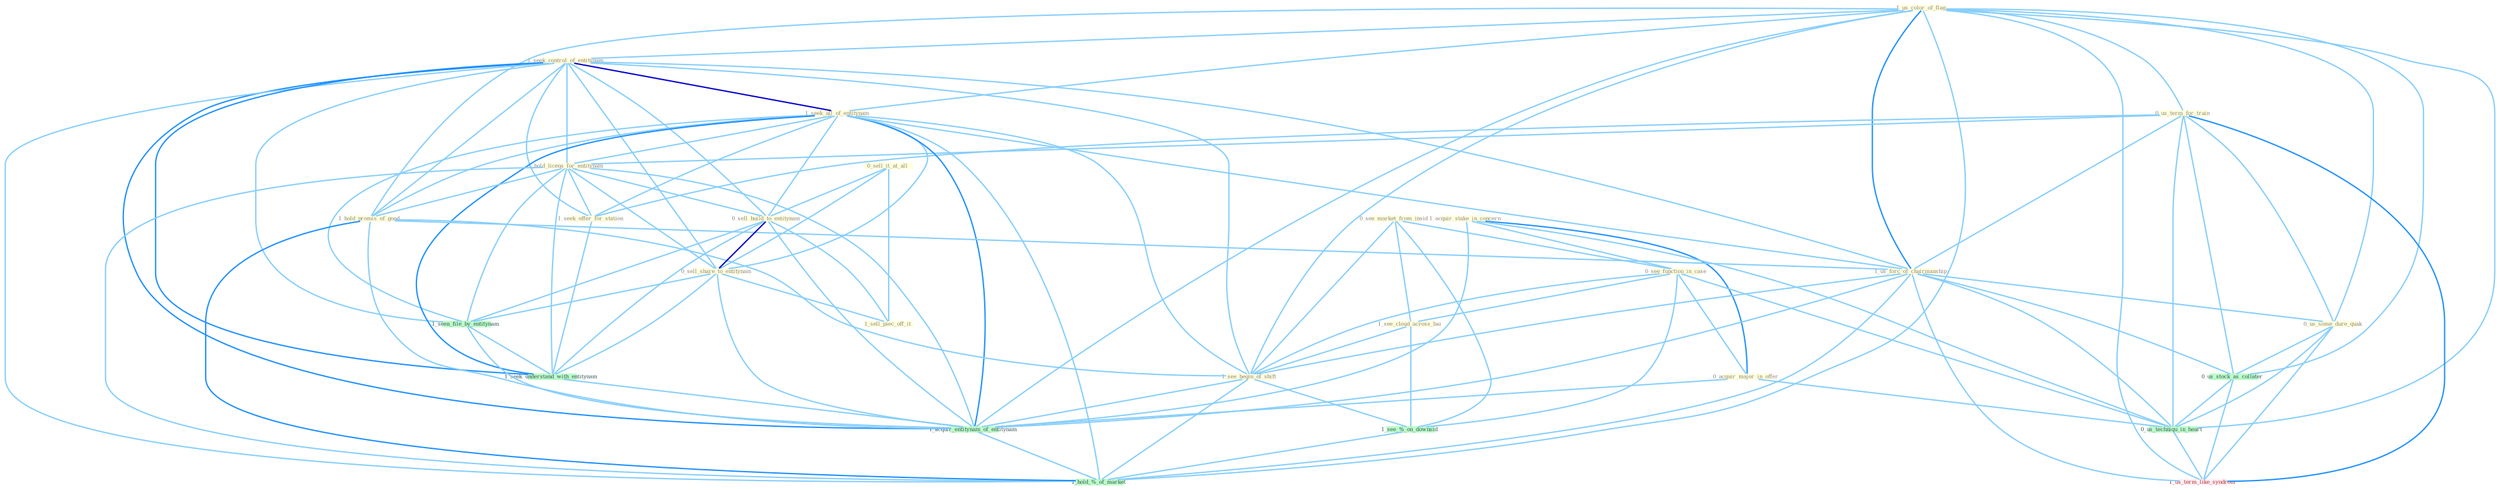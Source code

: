 Graph G{ 
    node
    [shape=polygon,style=filled,width=.5,height=.06,color="#BDFCC9",fixedsize=true,fontsize=4,
    fontcolor="#2f4f4f"];
    {node
    [color="#ffffe0", fontcolor="#8b7d6b"] "1_us_color_of_flag " "1_seek_control_of_entitynam " "0_us_term_for_train " "0_see_market_from_insid " "1_seek_all_of_entitynam " "1_acquir_stake_in_concern " "1_hold_licens_for_entitynam " "0_see_function_in_case " "1_seek_offer_for_station " "1_hold_promis_of_good " "1_see_cloud_across_bai " "1_us_forc_of_chairmanship " "1_see_begin_of_shift " "0_acquir_major_in_offer " "0_sell_it_at_all " "0_sell_build_to_entitynam " "0_sell_share_to_entitynam " "1_sell_piec_off_it " "0_us_some_dure_quak "}
{node [color="#fff0f5", fontcolor="#b22222"] "1_us_term_like_syndrom "}
edge [color="#B0E2FF"];

	"1_us_color_of_flag " -- "1_seek_control_of_entitynam " [w="1", color="#87cefa" ];
	"1_us_color_of_flag " -- "0_us_term_for_train " [w="1", color="#87cefa" ];
	"1_us_color_of_flag " -- "1_seek_all_of_entitynam " [w="1", color="#87cefa" ];
	"1_us_color_of_flag " -- "1_hold_promis_of_good " [w="1", color="#87cefa" ];
	"1_us_color_of_flag " -- "1_us_forc_of_chairmanship " [w="2", color="#1e90ff" , len=0.8];
	"1_us_color_of_flag " -- "1_see_begin_of_shift " [w="1", color="#87cefa" ];
	"1_us_color_of_flag " -- "0_us_some_dure_quak " [w="1", color="#87cefa" ];
	"1_us_color_of_flag " -- "0_us_stock_as_collater " [w="1", color="#87cefa" ];
	"1_us_color_of_flag " -- "1_acquir_entitynam_of_entitynam " [w="1", color="#87cefa" ];
	"1_us_color_of_flag " -- "0_us_techniqu_in_heart " [w="1", color="#87cefa" ];
	"1_us_color_of_flag " -- "1_us_term_like_syndrom " [w="1", color="#87cefa" ];
	"1_us_color_of_flag " -- "1_hold_%_of_market " [w="1", color="#87cefa" ];
	"1_seek_control_of_entitynam " -- "1_seek_all_of_entitynam " [w="3", color="#0000cd" , len=0.6];
	"1_seek_control_of_entitynam " -- "1_hold_licens_for_entitynam " [w="1", color="#87cefa" ];
	"1_seek_control_of_entitynam " -- "1_seek_offer_for_station " [w="1", color="#87cefa" ];
	"1_seek_control_of_entitynam " -- "1_hold_promis_of_good " [w="1", color="#87cefa" ];
	"1_seek_control_of_entitynam " -- "1_us_forc_of_chairmanship " [w="1", color="#87cefa" ];
	"1_seek_control_of_entitynam " -- "1_see_begin_of_shift " [w="1", color="#87cefa" ];
	"1_seek_control_of_entitynam " -- "0_sell_build_to_entitynam " [w="1", color="#87cefa" ];
	"1_seek_control_of_entitynam " -- "0_sell_share_to_entitynam " [w="1", color="#87cefa" ];
	"1_seek_control_of_entitynam " -- "1_seen_file_by_entitynam " [w="1", color="#87cefa" ];
	"1_seek_control_of_entitynam " -- "1_seek_understand_with_entitynam " [w="2", color="#1e90ff" , len=0.8];
	"1_seek_control_of_entitynam " -- "1_acquir_entitynam_of_entitynam " [w="2", color="#1e90ff" , len=0.8];
	"1_seek_control_of_entitynam " -- "1_hold_%_of_market " [w="1", color="#87cefa" ];
	"0_us_term_for_train " -- "1_hold_licens_for_entitynam " [w="1", color="#87cefa" ];
	"0_us_term_for_train " -- "1_seek_offer_for_station " [w="1", color="#87cefa" ];
	"0_us_term_for_train " -- "1_us_forc_of_chairmanship " [w="1", color="#87cefa" ];
	"0_us_term_for_train " -- "0_us_some_dure_quak " [w="1", color="#87cefa" ];
	"0_us_term_for_train " -- "0_us_stock_as_collater " [w="1", color="#87cefa" ];
	"0_us_term_for_train " -- "0_us_techniqu_in_heart " [w="1", color="#87cefa" ];
	"0_us_term_for_train " -- "1_us_term_like_syndrom " [w="2", color="#1e90ff" , len=0.8];
	"0_see_market_from_insid " -- "0_see_function_in_case " [w="1", color="#87cefa" ];
	"0_see_market_from_insid " -- "1_see_cloud_across_bai " [w="1", color="#87cefa" ];
	"0_see_market_from_insid " -- "1_see_begin_of_shift " [w="1", color="#87cefa" ];
	"0_see_market_from_insid " -- "1_see_%_on_downsid " [w="1", color="#87cefa" ];
	"1_seek_all_of_entitynam " -- "1_hold_licens_for_entitynam " [w="1", color="#87cefa" ];
	"1_seek_all_of_entitynam " -- "1_seek_offer_for_station " [w="1", color="#87cefa" ];
	"1_seek_all_of_entitynam " -- "1_hold_promis_of_good " [w="1", color="#87cefa" ];
	"1_seek_all_of_entitynam " -- "1_us_forc_of_chairmanship " [w="1", color="#87cefa" ];
	"1_seek_all_of_entitynam " -- "1_see_begin_of_shift " [w="1", color="#87cefa" ];
	"1_seek_all_of_entitynam " -- "0_sell_build_to_entitynam " [w="1", color="#87cefa" ];
	"1_seek_all_of_entitynam " -- "0_sell_share_to_entitynam " [w="1", color="#87cefa" ];
	"1_seek_all_of_entitynam " -- "1_seen_file_by_entitynam " [w="1", color="#87cefa" ];
	"1_seek_all_of_entitynam " -- "1_seek_understand_with_entitynam " [w="2", color="#1e90ff" , len=0.8];
	"1_seek_all_of_entitynam " -- "1_acquir_entitynam_of_entitynam " [w="2", color="#1e90ff" , len=0.8];
	"1_seek_all_of_entitynam " -- "1_hold_%_of_market " [w="1", color="#87cefa" ];
	"1_acquir_stake_in_concern " -- "0_see_function_in_case " [w="1", color="#87cefa" ];
	"1_acquir_stake_in_concern " -- "0_acquir_major_in_offer " [w="2", color="#1e90ff" , len=0.8];
	"1_acquir_stake_in_concern " -- "1_acquir_entitynam_of_entitynam " [w="1", color="#87cefa" ];
	"1_acquir_stake_in_concern " -- "0_us_techniqu_in_heart " [w="1", color="#87cefa" ];
	"1_hold_licens_for_entitynam " -- "1_seek_offer_for_station " [w="1", color="#87cefa" ];
	"1_hold_licens_for_entitynam " -- "1_hold_promis_of_good " [w="1", color="#87cefa" ];
	"1_hold_licens_for_entitynam " -- "0_sell_build_to_entitynam " [w="1", color="#87cefa" ];
	"1_hold_licens_for_entitynam " -- "0_sell_share_to_entitynam " [w="1", color="#87cefa" ];
	"1_hold_licens_for_entitynam " -- "1_seen_file_by_entitynam " [w="1", color="#87cefa" ];
	"1_hold_licens_for_entitynam " -- "1_seek_understand_with_entitynam " [w="1", color="#87cefa" ];
	"1_hold_licens_for_entitynam " -- "1_acquir_entitynam_of_entitynam " [w="1", color="#87cefa" ];
	"1_hold_licens_for_entitynam " -- "1_hold_%_of_market " [w="1", color="#87cefa" ];
	"0_see_function_in_case " -- "1_see_cloud_across_bai " [w="1", color="#87cefa" ];
	"0_see_function_in_case " -- "1_see_begin_of_shift " [w="1", color="#87cefa" ];
	"0_see_function_in_case " -- "0_acquir_major_in_offer " [w="1", color="#87cefa" ];
	"0_see_function_in_case " -- "0_us_techniqu_in_heart " [w="1", color="#87cefa" ];
	"0_see_function_in_case " -- "1_see_%_on_downsid " [w="1", color="#87cefa" ];
	"1_seek_offer_for_station " -- "1_seek_understand_with_entitynam " [w="1", color="#87cefa" ];
	"1_hold_promis_of_good " -- "1_us_forc_of_chairmanship " [w="1", color="#87cefa" ];
	"1_hold_promis_of_good " -- "1_see_begin_of_shift " [w="1", color="#87cefa" ];
	"1_hold_promis_of_good " -- "1_acquir_entitynam_of_entitynam " [w="1", color="#87cefa" ];
	"1_hold_promis_of_good " -- "1_hold_%_of_market " [w="2", color="#1e90ff" , len=0.8];
	"1_see_cloud_across_bai " -- "1_see_begin_of_shift " [w="1", color="#87cefa" ];
	"1_see_cloud_across_bai " -- "1_see_%_on_downsid " [w="1", color="#87cefa" ];
	"1_us_forc_of_chairmanship " -- "1_see_begin_of_shift " [w="1", color="#87cefa" ];
	"1_us_forc_of_chairmanship " -- "0_us_some_dure_quak " [w="1", color="#87cefa" ];
	"1_us_forc_of_chairmanship " -- "0_us_stock_as_collater " [w="1", color="#87cefa" ];
	"1_us_forc_of_chairmanship " -- "1_acquir_entitynam_of_entitynam " [w="1", color="#87cefa" ];
	"1_us_forc_of_chairmanship " -- "0_us_techniqu_in_heart " [w="1", color="#87cefa" ];
	"1_us_forc_of_chairmanship " -- "1_us_term_like_syndrom " [w="1", color="#87cefa" ];
	"1_us_forc_of_chairmanship " -- "1_hold_%_of_market " [w="1", color="#87cefa" ];
	"1_see_begin_of_shift " -- "1_acquir_entitynam_of_entitynam " [w="1", color="#87cefa" ];
	"1_see_begin_of_shift " -- "1_see_%_on_downsid " [w="1", color="#87cefa" ];
	"1_see_begin_of_shift " -- "1_hold_%_of_market " [w="1", color="#87cefa" ];
	"0_acquir_major_in_offer " -- "1_acquir_entitynam_of_entitynam " [w="1", color="#87cefa" ];
	"0_acquir_major_in_offer " -- "0_us_techniqu_in_heart " [w="1", color="#87cefa" ];
	"0_sell_it_at_all " -- "0_sell_build_to_entitynam " [w="1", color="#87cefa" ];
	"0_sell_it_at_all " -- "0_sell_share_to_entitynam " [w="1", color="#87cefa" ];
	"0_sell_it_at_all " -- "1_sell_piec_off_it " [w="1", color="#87cefa" ];
	"0_sell_build_to_entitynam " -- "0_sell_share_to_entitynam " [w="3", color="#0000cd" , len=0.6];
	"0_sell_build_to_entitynam " -- "1_sell_piec_off_it " [w="1", color="#87cefa" ];
	"0_sell_build_to_entitynam " -- "1_seen_file_by_entitynam " [w="1", color="#87cefa" ];
	"0_sell_build_to_entitynam " -- "1_seek_understand_with_entitynam " [w="1", color="#87cefa" ];
	"0_sell_build_to_entitynam " -- "1_acquir_entitynam_of_entitynam " [w="1", color="#87cefa" ];
	"0_sell_share_to_entitynam " -- "1_sell_piec_off_it " [w="1", color="#87cefa" ];
	"0_sell_share_to_entitynam " -- "1_seen_file_by_entitynam " [w="1", color="#87cefa" ];
	"0_sell_share_to_entitynam " -- "1_seek_understand_with_entitynam " [w="1", color="#87cefa" ];
	"0_sell_share_to_entitynam " -- "1_acquir_entitynam_of_entitynam " [w="1", color="#87cefa" ];
	"0_us_some_dure_quak " -- "0_us_stock_as_collater " [w="1", color="#87cefa" ];
	"0_us_some_dure_quak " -- "0_us_techniqu_in_heart " [w="1", color="#87cefa" ];
	"0_us_some_dure_quak " -- "1_us_term_like_syndrom " [w="1", color="#87cefa" ];
	"1_seen_file_by_entitynam " -- "1_seek_understand_with_entitynam " [w="1", color="#87cefa" ];
	"1_seen_file_by_entitynam " -- "1_acquir_entitynam_of_entitynam " [w="1", color="#87cefa" ];
	"0_us_stock_as_collater " -- "0_us_techniqu_in_heart " [w="1", color="#87cefa" ];
	"0_us_stock_as_collater " -- "1_us_term_like_syndrom " [w="1", color="#87cefa" ];
	"1_seek_understand_with_entitynam " -- "1_acquir_entitynam_of_entitynam " [w="1", color="#87cefa" ];
	"1_acquir_entitynam_of_entitynam " -- "1_hold_%_of_market " [w="1", color="#87cefa" ];
	"0_us_techniqu_in_heart " -- "1_us_term_like_syndrom " [w="1", color="#87cefa" ];
	"1_see_%_on_downsid " -- "1_hold_%_of_market " [w="1", color="#87cefa" ];
}